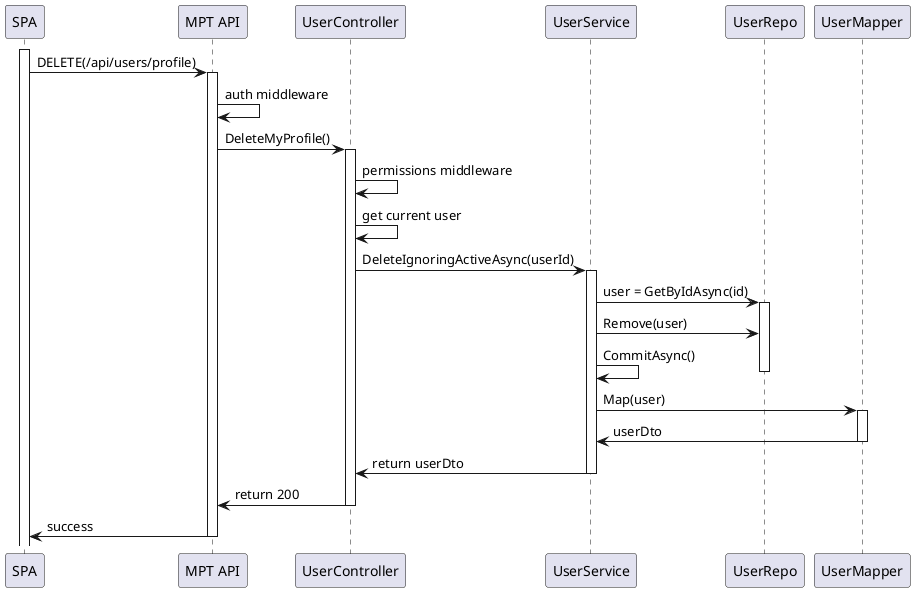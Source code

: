 @startuml
participant SPA
participant "MPT API" as API
participant "UserController" as Ctrl
participant "UserService" as Srv
participant "UserRepo" as Repo
participant "UserMapper" as Map


activate SPA
SPA -> API: DELETE(/api/users/profile)
activate API

API -> API: auth middleware
API -> Ctrl: DeleteMyProfile()
activate Ctrl

Ctrl -> Ctrl: permissions middleware
Ctrl -> Ctrl: get current user
Ctrl -> Srv: DeleteIgnoringActiveAsync(userId)
activate Srv

Srv -> Repo: user = GetByIdAsync(id)
activate Repo

Srv -> Repo: Remove(user)
Srv -> Srv: CommitAsync()
deactivate Repo

Srv -> Map: Map(user)
activate Map
Map -> Srv: userDto
deactivate Map

Srv -> Ctrl: return userDto
deactivate Srv
Ctrl -> API: return 200
deactivate Ctrl
API -> SPA: success
deactivate API


@enduml